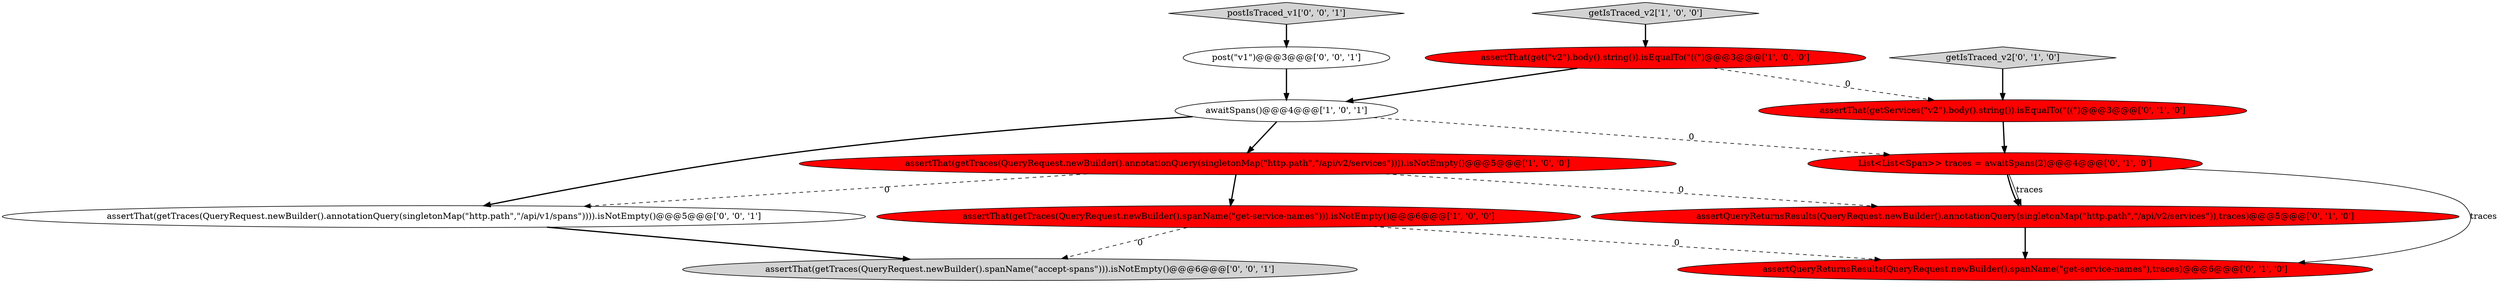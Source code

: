 digraph {
1 [style = filled, label = "assertThat(getTraces(QueryRequest.newBuilder().annotationQuery(singletonMap(\"http.path\",\"/api/v2/services\")))).isNotEmpty()@@@5@@@['1', '0', '0']", fillcolor = red, shape = ellipse image = "AAA1AAABBB1BBB"];
8 [style = filled, label = "assertThat(getServices(\"v2\").body().string()).isEqualTo(\"((\")@@@3@@@['0', '1', '0']", fillcolor = red, shape = ellipse image = "AAA1AAABBB2BBB"];
9 [style = filled, label = "assertQueryReturnsResults(QueryRequest.newBuilder().spanName(\"get-service-names\"),traces)@@@6@@@['0', '1', '0']", fillcolor = red, shape = ellipse image = "AAA1AAABBB2BBB"];
7 [style = filled, label = "List<List<Span>> traces = awaitSpans(2)@@@4@@@['0', '1', '0']", fillcolor = red, shape = ellipse image = "AAA1AAABBB2BBB"];
10 [style = filled, label = "assertThat(getTraces(QueryRequest.newBuilder().annotationQuery(singletonMap(\"http.path\",\"/api/v1/spans\")))).isNotEmpty()@@@5@@@['0', '0', '1']", fillcolor = white, shape = ellipse image = "AAA0AAABBB3BBB"];
12 [style = filled, label = "post(\"v1\")@@@3@@@['0', '0', '1']", fillcolor = white, shape = ellipse image = "AAA0AAABBB3BBB"];
13 [style = filled, label = "postIsTraced_v1['0', '0', '1']", fillcolor = lightgray, shape = diamond image = "AAA0AAABBB3BBB"];
5 [style = filled, label = "assertQueryReturnsResults(QueryRequest.newBuilder().annotationQuery(singletonMap(\"http.path\",\"/api/v2/services\")),traces)@@@5@@@['0', '1', '0']", fillcolor = red, shape = ellipse image = "AAA1AAABBB2BBB"];
4 [style = filled, label = "getIsTraced_v2['1', '0', '0']", fillcolor = lightgray, shape = diamond image = "AAA0AAABBB1BBB"];
2 [style = filled, label = "awaitSpans()@@@4@@@['1', '0', '1']", fillcolor = white, shape = ellipse image = "AAA0AAABBB1BBB"];
11 [style = filled, label = "assertThat(getTraces(QueryRequest.newBuilder().spanName(\"accept-spans\"))).isNotEmpty()@@@6@@@['0', '0', '1']", fillcolor = lightgray, shape = ellipse image = "AAA0AAABBB3BBB"];
6 [style = filled, label = "getIsTraced_v2['0', '1', '0']", fillcolor = lightgray, shape = diamond image = "AAA0AAABBB2BBB"];
0 [style = filled, label = "assertThat(get(\"v2\").body().string()).isEqualTo(\"((\")@@@3@@@['1', '0', '0']", fillcolor = red, shape = ellipse image = "AAA1AAABBB1BBB"];
3 [style = filled, label = "assertThat(getTraces(QueryRequest.newBuilder().spanName(\"get-service-names\"))).isNotEmpty()@@@6@@@['1', '0', '0']", fillcolor = red, shape = ellipse image = "AAA1AAABBB1BBB"];
1->3 [style = bold, label=""];
6->8 [style = bold, label=""];
0->8 [style = dashed, label="0"];
12->2 [style = bold, label=""];
7->5 [style = bold, label=""];
13->12 [style = bold, label=""];
1->5 [style = dashed, label="0"];
1->10 [style = dashed, label="0"];
3->11 [style = dashed, label="0"];
5->9 [style = bold, label=""];
2->7 [style = dashed, label="0"];
2->10 [style = bold, label=""];
7->5 [style = solid, label="traces"];
3->9 [style = dashed, label="0"];
2->1 [style = bold, label=""];
7->9 [style = solid, label="traces"];
8->7 [style = bold, label=""];
4->0 [style = bold, label=""];
0->2 [style = bold, label=""];
10->11 [style = bold, label=""];
}
